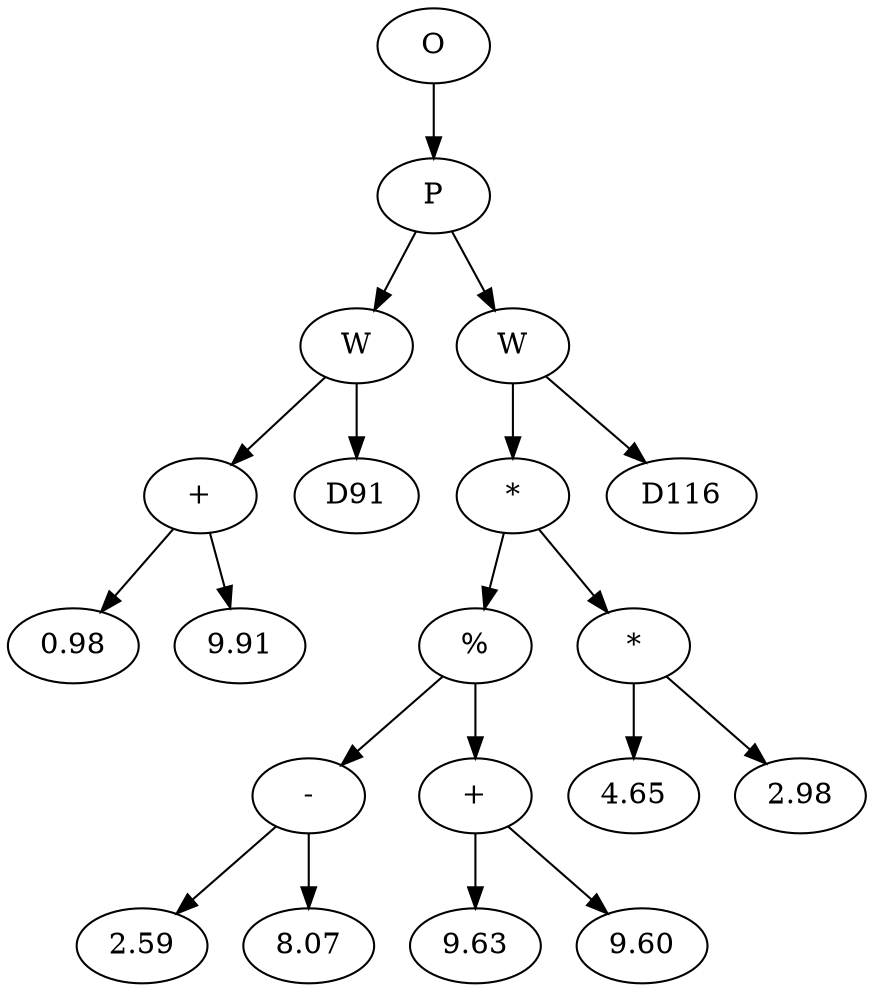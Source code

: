 // Tree
digraph {
	16340682 [label=O]
	16340683 [label=P]
	16340682 -> 16340683
	16340684 [label=W]
	16340683 -> 16340684
	16340685 [label="+"]
	16340684 -> 16340685
	16340686 [label=0.98]
	16340685 -> 16340686
	16340687 [label=9.91]
	16340685 -> 16340687
	16340688 [label=D91]
	16340684 -> 16340688
	16340689 [label=W]
	16340683 -> 16340689
	16340690 [label="*"]
	16340689 -> 16340690
	16340691 [label="%"]
	16340690 -> 16340691
	16340692 [label="-"]
	16340691 -> 16340692
	16340693 [label=2.59]
	16340692 -> 16340693
	16340694 [label=8.07]
	16340692 -> 16340694
	16340695 [label="+"]
	16340691 -> 16340695
	16340696 [label=9.63]
	16340695 -> 16340696
	16340697 [label=9.60]
	16340695 -> 16340697
	16340698 [label="*"]
	16340690 -> 16340698
	16340699 [label=4.65]
	16340698 -> 16340699
	16340700 [label=2.98]
	16340698 -> 16340700
	16340701 [label=D116]
	16340689 -> 16340701
}
